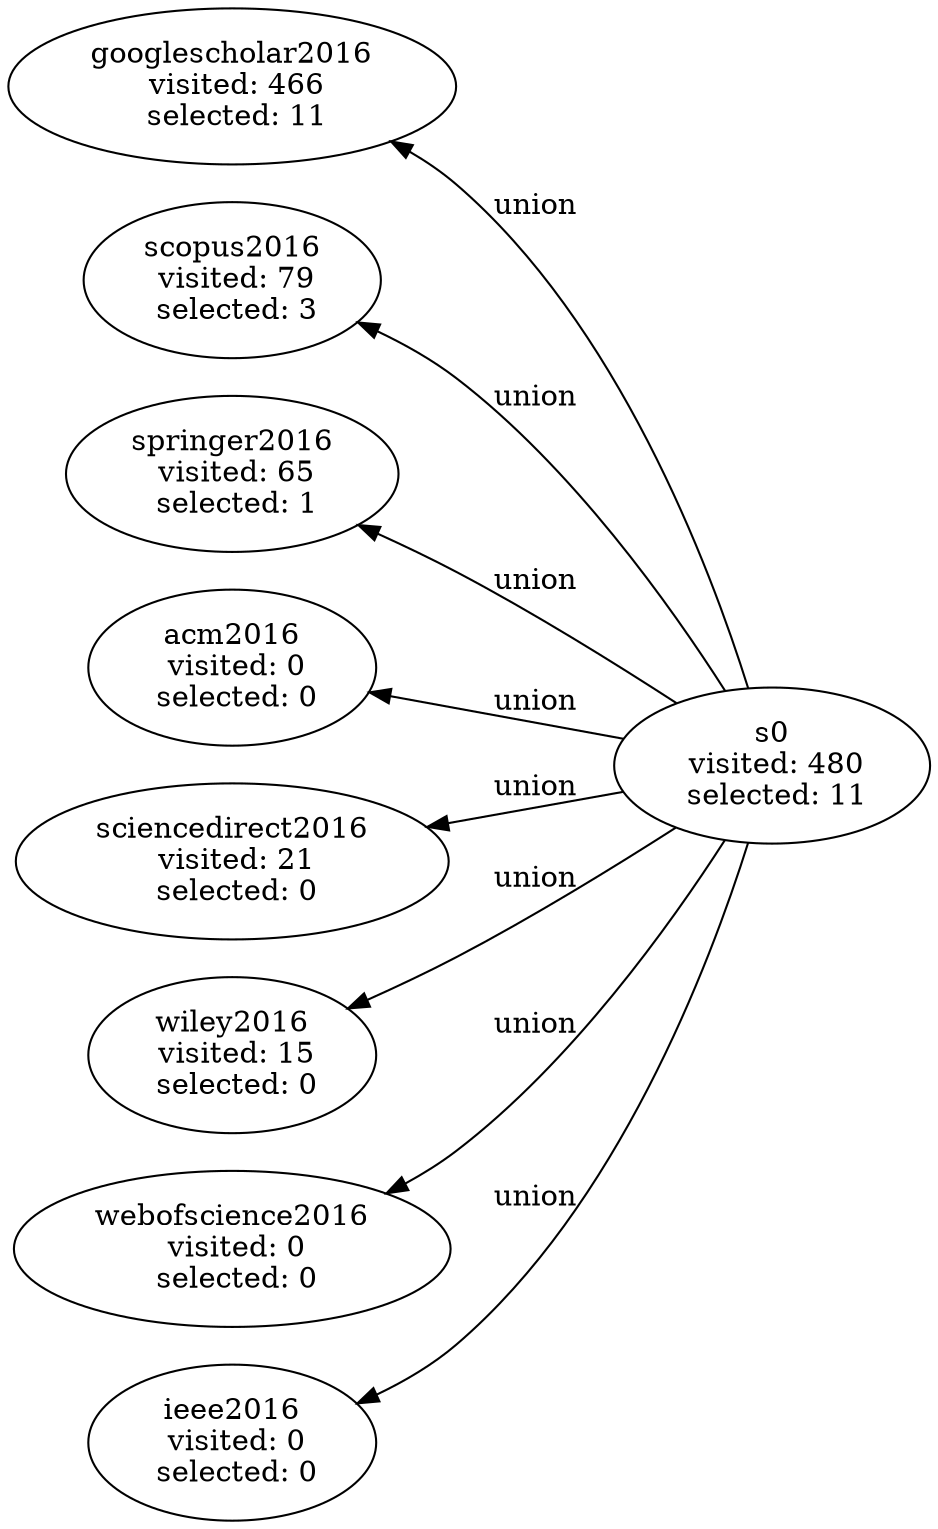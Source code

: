 digraph G {
  rankdir="RL";

  s0 [label="s0\n visited: 480\n selected: 11"];
  s0 -> googlescholar2016 [label="union"];
  s0 -> scopus2016 [label="union"];
  s0 -> springer2016 [label="union"];
  s0 -> acm2016 [label="union"];
  s0 -> sciencedirect2016 [label="union"];
  s0 -> wiley2016 [label="union"];
  s0 -> webofscience2016 [label="union"];
  s0 -> ieee2016 [label="union"];

  googlescholar2016 [label="googlescholar2016\n visited: 466\n selected: 11"];

  scopus2016 [label="scopus2016\n visited: 79\n selected: 3"];

  springer2016 [label="springer2016\n visited: 65\n selected: 1"];

  acm2016 [label="acm2016\n visited: 0\n selected: 0"];

  sciencedirect2016 [label="sciencedirect2016\n visited: 21\n selected: 0"];

  wiley2016 [label="wiley2016\n visited: 15\n selected: 0"];

  webofscience2016 [label="webofscience2016\n visited: 0\n selected: 0"];

  ieee2016 [label="ieee2016\n visited: 0\n selected: 0"];

}